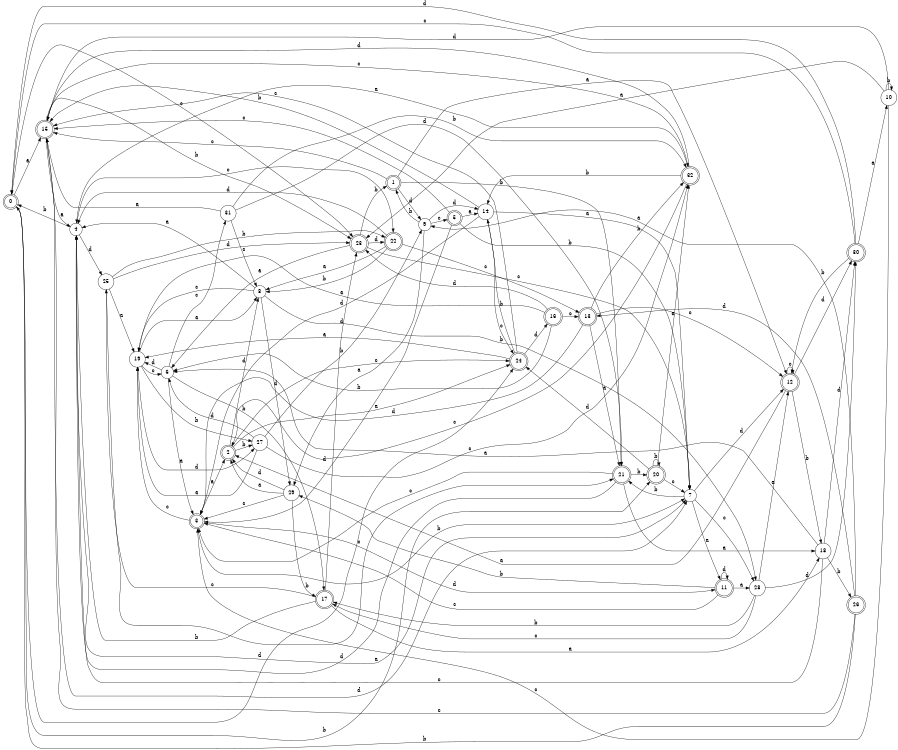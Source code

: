 digraph n27_9 {
__start0 [label="" shape="none"];

rankdir=LR;
size="8,5";

s0 [style="rounded,filled", color="black", fillcolor="white" shape="doublecircle", label="0"];
s1 [style="rounded,filled", color="black", fillcolor="white" shape="doublecircle", label="1"];
s2 [style="rounded,filled", color="black", fillcolor="white" shape="doublecircle", label="2"];
s3 [style="rounded,filled", color="black", fillcolor="white" shape="doublecircle", label="3"];
s4 [style="filled", color="black", fillcolor="white" shape="circle", label="4"];
s5 [style="rounded,filled", color="black", fillcolor="white" shape="doublecircle", label="5"];
s6 [style="filled", color="black", fillcolor="white" shape="circle", label="6"];
s7 [style="filled", color="black", fillcolor="white" shape="circle", label="7"];
s8 [style="filled", color="black", fillcolor="white" shape="circle", label="8"];
s9 [style="filled", color="black", fillcolor="white" shape="circle", label="9"];
s10 [style="filled", color="black", fillcolor="white" shape="circle", label="10"];
s11 [style="rounded,filled", color="black", fillcolor="white" shape="doublecircle", label="11"];
s12 [style="rounded,filled", color="black", fillcolor="white" shape="doublecircle", label="12"];
s13 [style="rounded,filled", color="black", fillcolor="white" shape="doublecircle", label="13"];
s14 [style="filled", color="black", fillcolor="white" shape="circle", label="14"];
s15 [style="rounded,filled", color="black", fillcolor="white" shape="doublecircle", label="15"];
s16 [style="rounded,filled", color="black", fillcolor="white" shape="doublecircle", label="16"];
s17 [style="rounded,filled", color="black", fillcolor="white" shape="doublecircle", label="17"];
s18 [style="filled", color="black", fillcolor="white" shape="circle", label="18"];
s19 [style="filled", color="black", fillcolor="white" shape="circle", label="19"];
s20 [style="rounded,filled", color="black", fillcolor="white" shape="doublecircle", label="20"];
s21 [style="rounded,filled", color="black", fillcolor="white" shape="doublecircle", label="21"];
s22 [style="rounded,filled", color="black", fillcolor="white" shape="doublecircle", label="22"];
s23 [style="rounded,filled", color="black", fillcolor="white" shape="doublecircle", label="23"];
s24 [style="rounded,filled", color="black", fillcolor="white" shape="doublecircle", label="24"];
s25 [style="filled", color="black", fillcolor="white" shape="circle", label="25"];
s26 [style="rounded,filled", color="black", fillcolor="white" shape="doublecircle", label="26"];
s27 [style="filled", color="black", fillcolor="white" shape="circle", label="27"];
s28 [style="filled", color="black", fillcolor="white" shape="circle", label="28"];
s29 [style="filled", color="black", fillcolor="white" shape="circle", label="29"];
s30 [style="rounded,filled", color="black", fillcolor="white" shape="doublecircle", label="30"];
s31 [style="filled", color="black", fillcolor="white" shape="circle", label="31"];
s32 [style="rounded,filled", color="black", fillcolor="white" shape="doublecircle", label="32"];
s0 -> s15 [label="a"];
s0 -> s20 [label="b"];
s0 -> s23 [label="c"];
s0 -> s24 [label="d"];
s1 -> s12 [label="a"];
s1 -> s21 [label="b"];
s1 -> s15 [label="c"];
s1 -> s9 [label="d"];
s2 -> s24 [label="a"];
s2 -> s27 [label="b"];
s2 -> s24 [label="c"];
s2 -> s8 [label="d"];
s3 -> s2 [label="a"];
s3 -> s7 [label="b"];
s3 -> s19 [label="c"];
s3 -> s11 [label="d"];
s4 -> s7 [label="a"];
s4 -> s0 [label="b"];
s4 -> s22 [label="c"];
s4 -> s25 [label="d"];
s5 -> s14 [label="a"];
s5 -> s7 [label="b"];
s5 -> s15 [label="c"];
s5 -> s3 [label="d"];
s6 -> s3 [label="a"];
s6 -> s17 [label="b"];
s6 -> s31 [label="c"];
s6 -> s19 [label="d"];
s7 -> s11 [label="a"];
s7 -> s21 [label="b"];
s7 -> s28 [label="c"];
s7 -> s12 [label="d"];
s8 -> s4 [label="a"];
s8 -> s28 [label="b"];
s8 -> s19 [label="c"];
s8 -> s29 [label="d"];
s9 -> s29 [label="a"];
s9 -> s1 [label="b"];
s9 -> s5 [label="c"];
s9 -> s14 [label="d"];
s10 -> s23 [label="a"];
s10 -> s10 [label="b"];
s10 -> s3 [label="c"];
s10 -> s15 [label="d"];
s11 -> s28 [label="a"];
s11 -> s29 [label="b"];
s11 -> s3 [label="c"];
s11 -> s11 [label="d"];
s12 -> s2 [label="a"];
s12 -> s18 [label="b"];
s12 -> s12 [label="c"];
s12 -> s30 [label="d"];
s13 -> s21 [label="a"];
s13 -> s32 [label="b"];
s13 -> s12 [label="c"];
s13 -> s3 [label="d"];
s14 -> s7 [label="a"];
s14 -> s15 [label="b"];
s14 -> s24 [label="c"];
s14 -> s3 [label="d"];
s15 -> s4 [label="a"];
s15 -> s23 [label="b"];
s15 -> s32 [label="c"];
s15 -> s7 [label="d"];
s16 -> s19 [label="a"];
s16 -> s6 [label="b"];
s16 -> s13 [label="c"];
s16 -> s23 [label="d"];
s17 -> s18 [label="a"];
s17 -> s4 [label="b"];
s17 -> s25 [label="c"];
s17 -> s23 [label="d"];
s18 -> s6 [label="a"];
s18 -> s26 [label="b"];
s18 -> s4 [label="c"];
s18 -> s30 [label="d"];
s19 -> s8 [label="a"];
s19 -> s27 [label="b"];
s19 -> s6 [label="c"];
s19 -> s27 [label="d"];
s20 -> s32 [label="a"];
s20 -> s20 [label="b"];
s20 -> s7 [label="c"];
s20 -> s24 [label="d"];
s21 -> s18 [label="a"];
s21 -> s20 [label="b"];
s21 -> s3 [label="c"];
s21 -> s4 [label="d"];
s22 -> s8 [label="a"];
s22 -> s8 [label="b"];
s22 -> s13 [label="c"];
s22 -> s4 [label="d"];
s23 -> s6 [label="a"];
s23 -> s1 [label="b"];
s23 -> s7 [label="c"];
s23 -> s22 [label="d"];
s24 -> s19 [label="a"];
s24 -> s14 [label="b"];
s24 -> s15 [label="c"];
s24 -> s16 [label="d"];
s25 -> s19 [label="a"];
s25 -> s22 [label="b"];
s25 -> s21 [label="c"];
s25 -> s23 [label="d"];
s26 -> s9 [label="a"];
s26 -> s0 [label="b"];
s26 -> s15 [label="c"];
s26 -> s13 [label="d"];
s27 -> s19 [label="a"];
s27 -> s9 [label="b"];
s27 -> s32 [label="c"];
s27 -> s6 [label="d"];
s28 -> s12 [label="a"];
s28 -> s17 [label="b"];
s28 -> s17 [label="c"];
s28 -> s30 [label="d"];
s29 -> s2 [label="a"];
s29 -> s17 [label="b"];
s29 -> s3 [label="c"];
s29 -> s2 [label="d"];
s30 -> s10 [label="a"];
s30 -> s12 [label="b"];
s30 -> s0 [label="c"];
s30 -> s0 [label="d"];
s31 -> s15 [label="a"];
s31 -> s32 [label="b"];
s31 -> s8 [label="c"];
s31 -> s21 [label="d"];
s32 -> s4 [label="a"];
s32 -> s14 [label="b"];
s32 -> s2 [label="c"];
s32 -> s15 [label="d"];

}